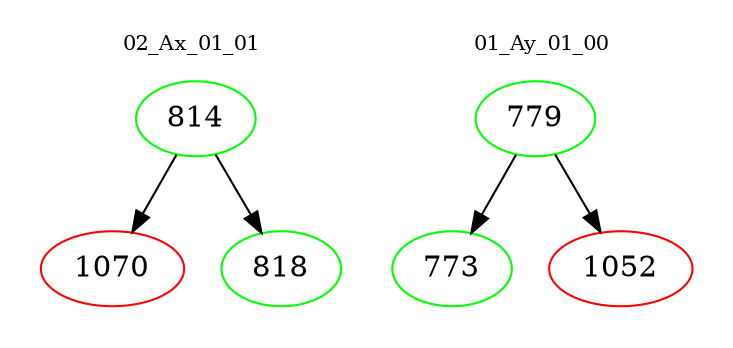 digraph{
subgraph cluster_0 {
color = white
label = "02_Ax_01_01";
fontsize=10;
T0_814 [label="814", color="green"]
T0_814 -> T0_1070 [color="black"]
T0_1070 [label="1070", color="red"]
T0_814 -> T0_818 [color="black"]
T0_818 [label="818", color="green"]
}
subgraph cluster_1 {
color = white
label = "01_Ay_01_00";
fontsize=10;
T1_779 [label="779", color="green"]
T1_779 -> T1_773 [color="black"]
T1_773 [label="773", color="green"]
T1_779 -> T1_1052 [color="black"]
T1_1052 [label="1052", color="red"]
}
}
